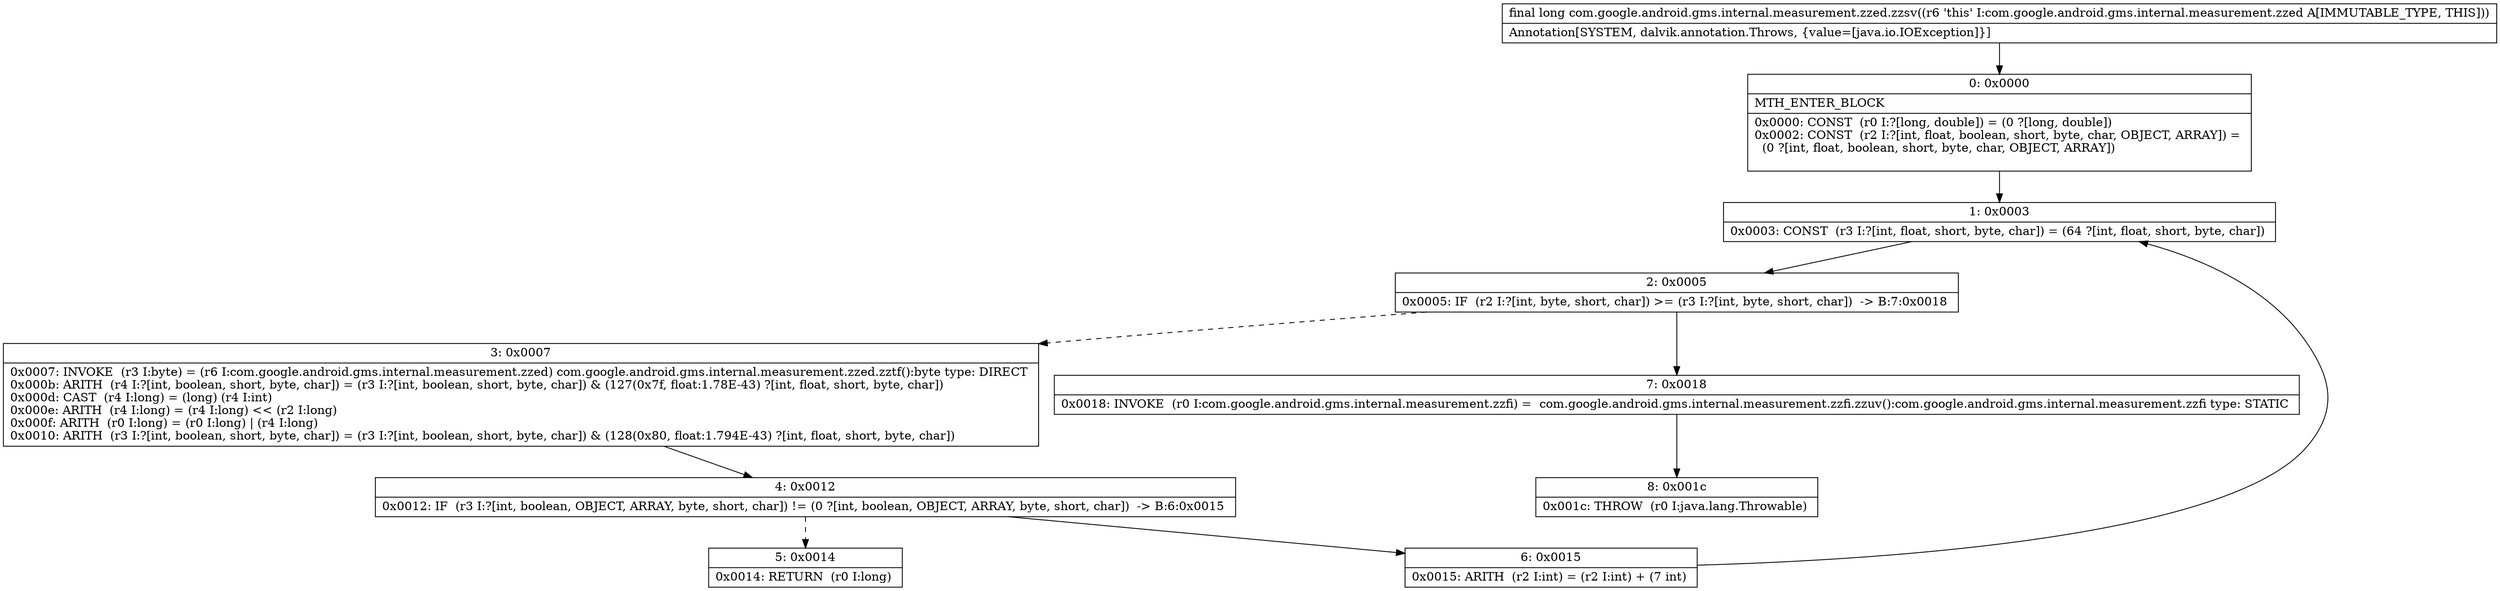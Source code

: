 digraph "CFG forcom.google.android.gms.internal.measurement.zzed.zzsv()J" {
Node_0 [shape=record,label="{0\:\ 0x0000|MTH_ENTER_BLOCK\l|0x0000: CONST  (r0 I:?[long, double]) = (0 ?[long, double]) \l0x0002: CONST  (r2 I:?[int, float, boolean, short, byte, char, OBJECT, ARRAY]) = \l  (0 ?[int, float, boolean, short, byte, char, OBJECT, ARRAY])\l \l}"];
Node_1 [shape=record,label="{1\:\ 0x0003|0x0003: CONST  (r3 I:?[int, float, short, byte, char]) = (64 ?[int, float, short, byte, char]) \l}"];
Node_2 [shape=record,label="{2\:\ 0x0005|0x0005: IF  (r2 I:?[int, byte, short, char]) \>= (r3 I:?[int, byte, short, char])  \-\> B:7:0x0018 \l}"];
Node_3 [shape=record,label="{3\:\ 0x0007|0x0007: INVOKE  (r3 I:byte) = (r6 I:com.google.android.gms.internal.measurement.zzed) com.google.android.gms.internal.measurement.zzed.zztf():byte type: DIRECT \l0x000b: ARITH  (r4 I:?[int, boolean, short, byte, char]) = (r3 I:?[int, boolean, short, byte, char]) & (127(0x7f, float:1.78E\-43) ?[int, float, short, byte, char]) \l0x000d: CAST  (r4 I:long) = (long) (r4 I:int) \l0x000e: ARITH  (r4 I:long) = (r4 I:long) \<\< (r2 I:long) \l0x000f: ARITH  (r0 I:long) = (r0 I:long) \| (r4 I:long) \l0x0010: ARITH  (r3 I:?[int, boolean, short, byte, char]) = (r3 I:?[int, boolean, short, byte, char]) & (128(0x80, float:1.794E\-43) ?[int, float, short, byte, char]) \l}"];
Node_4 [shape=record,label="{4\:\ 0x0012|0x0012: IF  (r3 I:?[int, boolean, OBJECT, ARRAY, byte, short, char]) != (0 ?[int, boolean, OBJECT, ARRAY, byte, short, char])  \-\> B:6:0x0015 \l}"];
Node_5 [shape=record,label="{5\:\ 0x0014|0x0014: RETURN  (r0 I:long) \l}"];
Node_6 [shape=record,label="{6\:\ 0x0015|0x0015: ARITH  (r2 I:int) = (r2 I:int) + (7 int) \l}"];
Node_7 [shape=record,label="{7\:\ 0x0018|0x0018: INVOKE  (r0 I:com.google.android.gms.internal.measurement.zzfi) =  com.google.android.gms.internal.measurement.zzfi.zzuv():com.google.android.gms.internal.measurement.zzfi type: STATIC \l}"];
Node_8 [shape=record,label="{8\:\ 0x001c|0x001c: THROW  (r0 I:java.lang.Throwable) \l}"];
MethodNode[shape=record,label="{final long com.google.android.gms.internal.measurement.zzed.zzsv((r6 'this' I:com.google.android.gms.internal.measurement.zzed A[IMMUTABLE_TYPE, THIS]))  | Annotation[SYSTEM, dalvik.annotation.Throws, \{value=[java.io.IOException]\}]\l}"];
MethodNode -> Node_0;
Node_0 -> Node_1;
Node_1 -> Node_2;
Node_2 -> Node_3[style=dashed];
Node_2 -> Node_7;
Node_3 -> Node_4;
Node_4 -> Node_5[style=dashed];
Node_4 -> Node_6;
Node_6 -> Node_1;
Node_7 -> Node_8;
}

